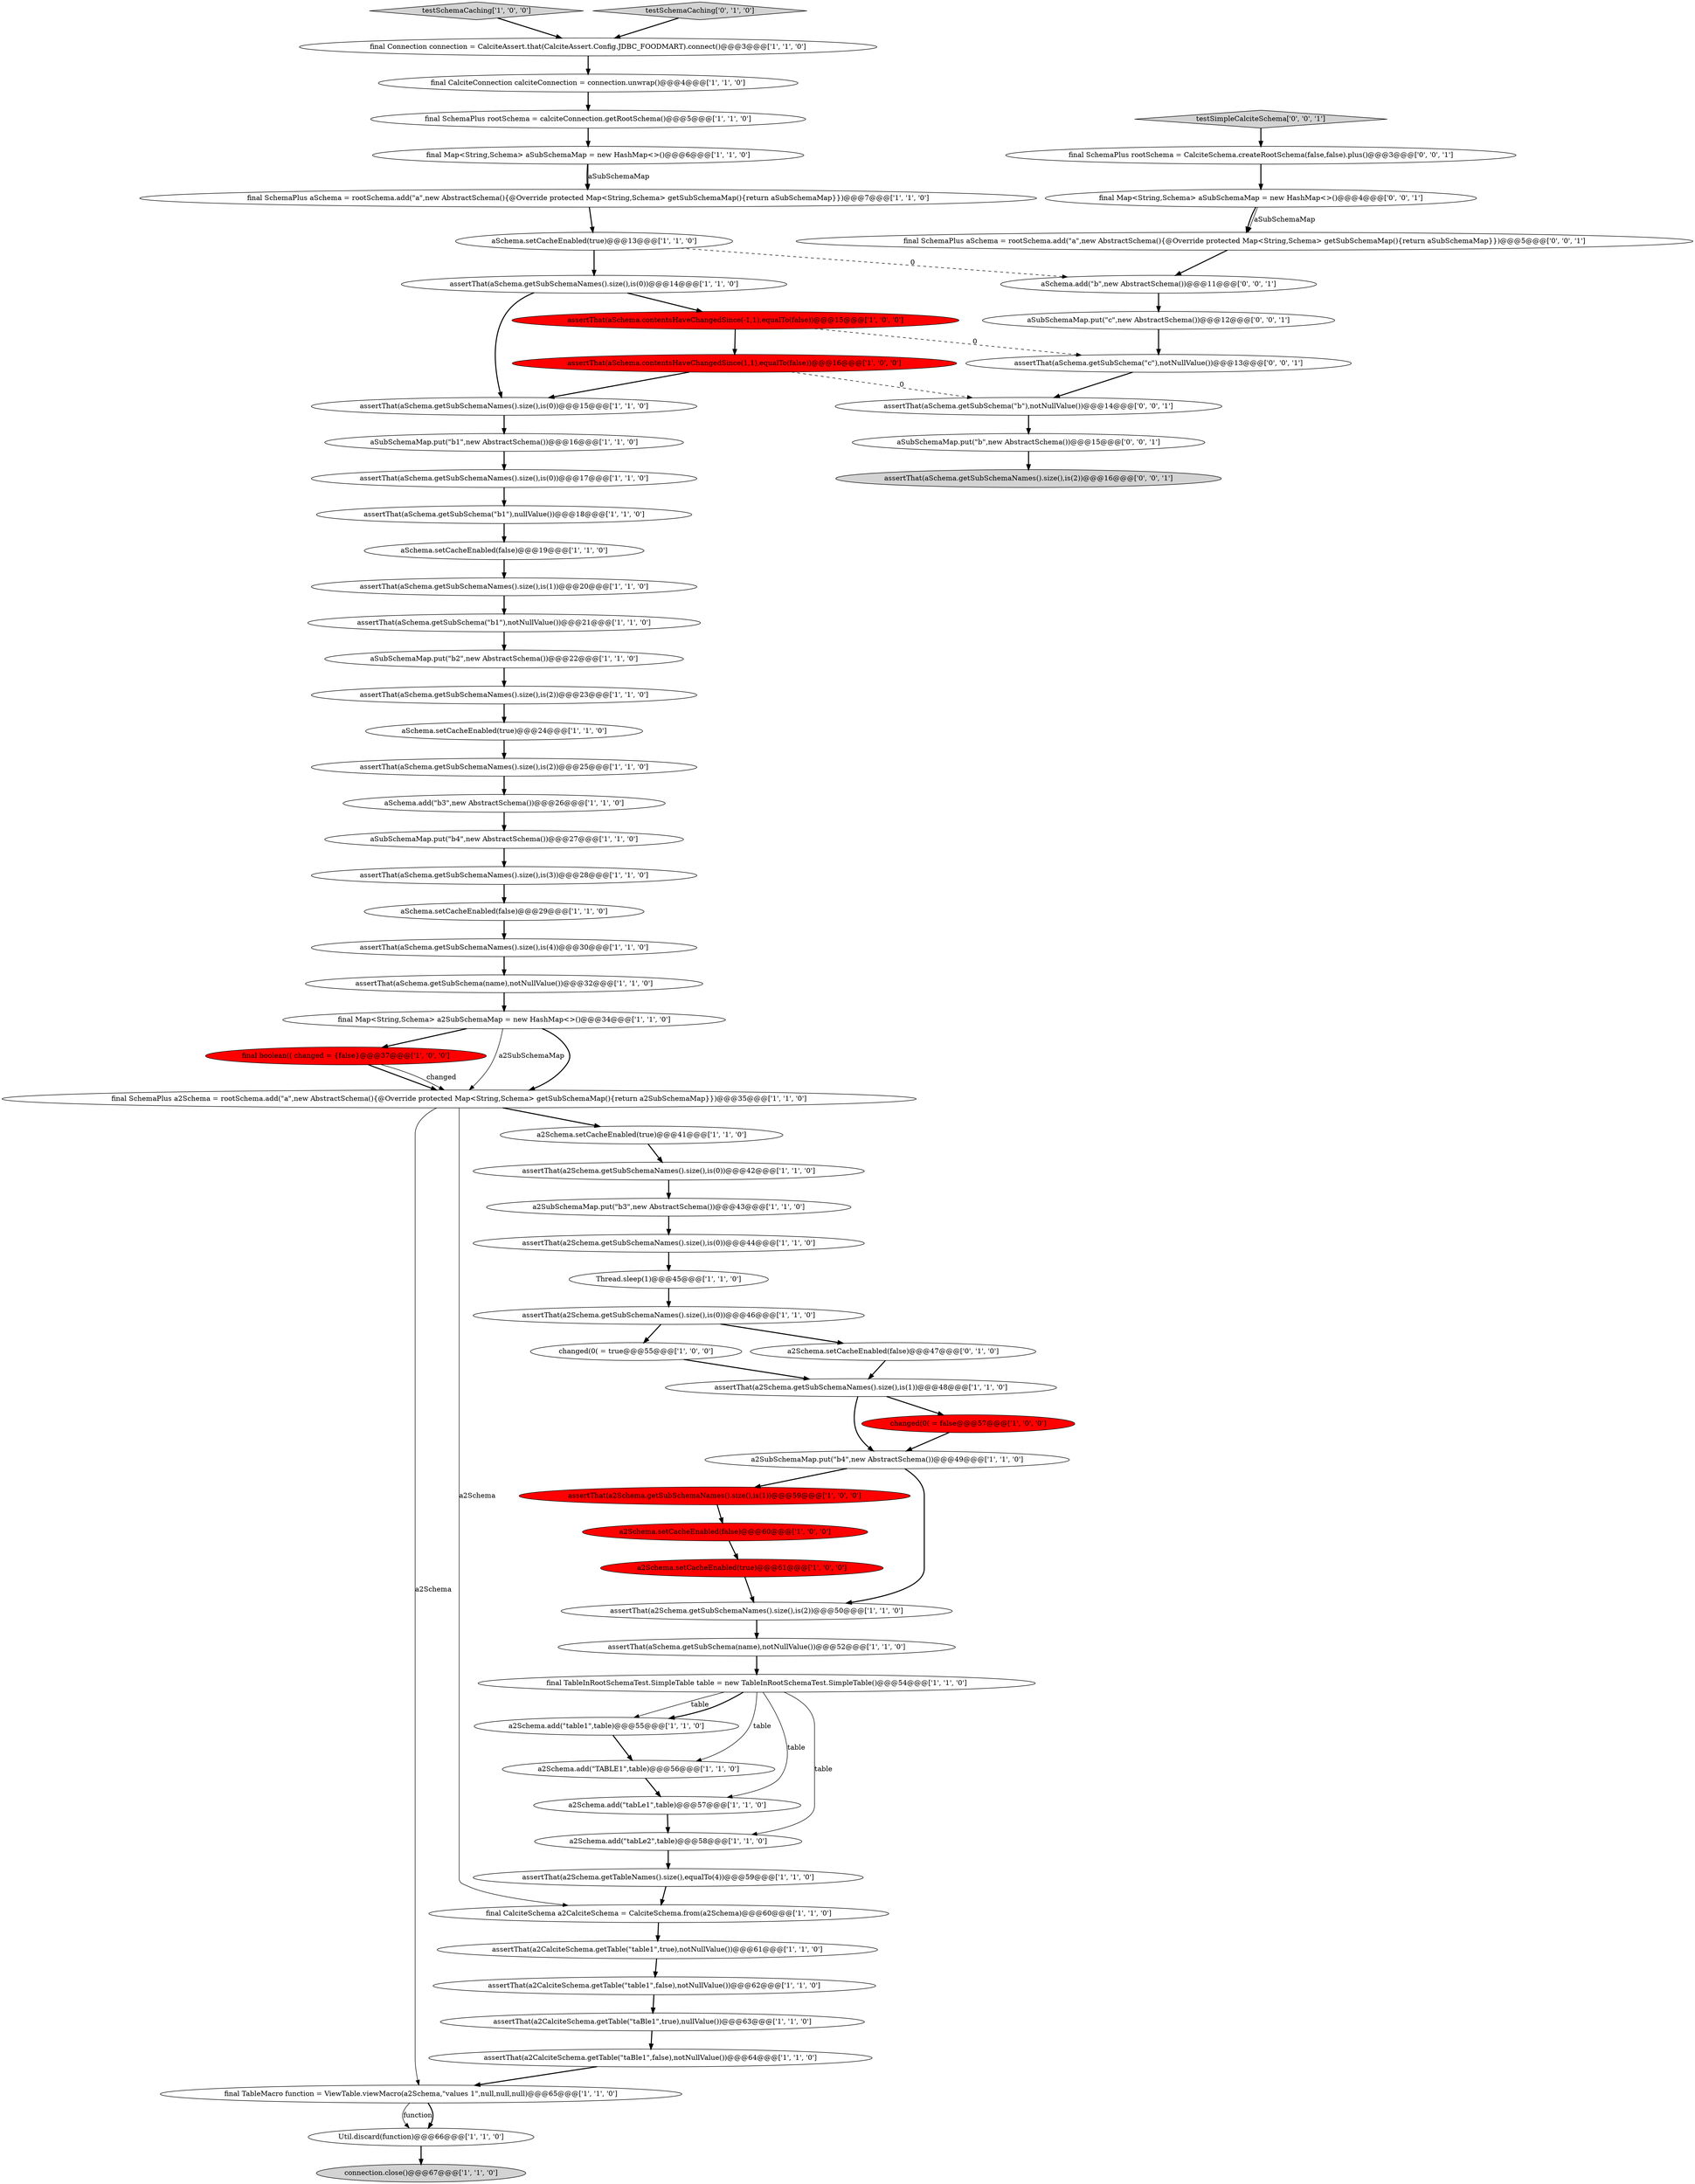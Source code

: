 digraph {
66 [style = filled, label = "aSubSchemaMap.put(\"b\",new AbstractSchema())@@@15@@@['0', '0', '1']", fillcolor = white, shape = ellipse image = "AAA0AAABBB3BBB"];
15 [style = filled, label = "Util.discard(function)@@@66@@@['1', '1', '0']", fillcolor = white, shape = ellipse image = "AAA0AAABBB1BBB"];
35 [style = filled, label = "final SchemaPlus rootSchema = calciteConnection.getRootSchema()@@@5@@@['1', '1', '0']", fillcolor = white, shape = ellipse image = "AAA0AAABBB1BBB"];
23 [style = filled, label = "aSubSchemaMap.put(\"b4\",new AbstractSchema())@@@27@@@['1', '1', '0']", fillcolor = white, shape = ellipse image = "AAA0AAABBB1BBB"];
4 [style = filled, label = "a2Schema.add(\"tabLe1\",table)@@@57@@@['1', '1', '0']", fillcolor = white, shape = ellipse image = "AAA0AAABBB1BBB"];
62 [style = filled, label = "assertThat(aSchema.getSubSchemaNames().size(),is(2))@@@16@@@['0', '0', '1']", fillcolor = lightgray, shape = ellipse image = "AAA0AAABBB3BBB"];
14 [style = filled, label = "final TableMacro function = ViewTable.viewMacro(a2Schema,\"values 1\",null,null,null)@@@65@@@['1', '1', '0']", fillcolor = white, shape = ellipse image = "AAA0AAABBB1BBB"];
49 [style = filled, label = "testSchemaCaching['1', '0', '0']", fillcolor = lightgray, shape = diamond image = "AAA0AAABBB1BBB"];
65 [style = filled, label = "testSimpleCalciteSchema['0', '0', '1']", fillcolor = lightgray, shape = diamond image = "AAA0AAABBB3BBB"];
69 [style = filled, label = "aSubSchemaMap.put(\"c\",new AbstractSchema())@@@12@@@['0', '0', '1']", fillcolor = white, shape = ellipse image = "AAA0AAABBB3BBB"];
58 [style = filled, label = "a2Schema.add(\"tabLe2\",table)@@@58@@@['1', '1', '0']", fillcolor = white, shape = ellipse image = "AAA0AAABBB1BBB"];
11 [style = filled, label = "final Map<String,Schema> a2SubSchemaMap = new HashMap<>()@@@34@@@['1', '1', '0']", fillcolor = white, shape = ellipse image = "AAA0AAABBB1BBB"];
39 [style = filled, label = "changed(0( = true@@@55@@@['1', '0', '0']", fillcolor = white, shape = ellipse image = "AAA0AAABBB1BBB"];
20 [style = filled, label = "a2SubSchemaMap.put(\"b4\",new AbstractSchema())@@@49@@@['1', '1', '0']", fillcolor = white, shape = ellipse image = "AAA0AAABBB1BBB"];
47 [style = filled, label = "a2Schema.setCacheEnabled(false)@@@60@@@['1', '0', '0']", fillcolor = red, shape = ellipse image = "AAA1AAABBB1BBB"];
54 [style = filled, label = "assertThat(a2Schema.getSubSchemaNames().size(),is(1))@@@59@@@['1', '0', '0']", fillcolor = red, shape = ellipse image = "AAA1AAABBB1BBB"];
3 [style = filled, label = "assertThat(aSchema.getSubSchemaNames().size(),is(2))@@@25@@@['1', '1', '0']", fillcolor = white, shape = ellipse image = "AAA0AAABBB1BBB"];
13 [style = filled, label = "final SchemaPlus aSchema = rootSchema.add(\"a\",new AbstractSchema(){@Override protected Map<String,Schema> getSubSchemaMap(){return aSubSchemaMap}})@@@7@@@['1', '1', '0']", fillcolor = white, shape = ellipse image = "AAA0AAABBB1BBB"];
21 [style = filled, label = "assertThat(a2CalciteSchema.getTable(\"taBle1\",true),nullValue())@@@63@@@['1', '1', '0']", fillcolor = white, shape = ellipse image = "AAA0AAABBB1BBB"];
45 [style = filled, label = "a2Schema.add(\"table1\",table)@@@55@@@['1', '1', '0']", fillcolor = white, shape = ellipse image = "AAA0AAABBB1BBB"];
18 [style = filled, label = "assertThat(aSchema.getSubSchemaNames().size(),is(0))@@@14@@@['1', '1', '0']", fillcolor = white, shape = ellipse image = "AAA0AAABBB1BBB"];
60 [style = filled, label = "testSchemaCaching['0', '1', '0']", fillcolor = lightgray, shape = diamond image = "AAA0AAABBB2BBB"];
55 [style = filled, label = "assertThat(aSchema.contentsHaveChangedSince(-1,1),equalTo(false))@@@15@@@['1', '0', '0']", fillcolor = red, shape = ellipse image = "AAA1AAABBB1BBB"];
9 [style = filled, label = "assertThat(a2CalciteSchema.getTable(\"table1\",false),notNullValue())@@@62@@@['1', '1', '0']", fillcolor = white, shape = ellipse image = "AAA0AAABBB1BBB"];
28 [style = filled, label = "aSchema.setCacheEnabled(true)@@@13@@@['1', '1', '0']", fillcolor = white, shape = ellipse image = "AAA0AAABBB1BBB"];
36 [style = filled, label = "aSubSchemaMap.put(\"b2\",new AbstractSchema())@@@22@@@['1', '1', '0']", fillcolor = white, shape = ellipse image = "AAA0AAABBB1BBB"];
59 [style = filled, label = "a2Schema.setCacheEnabled(false)@@@47@@@['0', '1', '0']", fillcolor = white, shape = ellipse image = "AAA0AAABBB2BBB"];
6 [style = filled, label = "assertThat(a2Schema.getSubSchemaNames().size(),is(2))@@@50@@@['1', '1', '0']", fillcolor = white, shape = ellipse image = "AAA0AAABBB1BBB"];
7 [style = filled, label = "assertThat(aSchema.getSubSchema(\"b1\"),notNullValue())@@@21@@@['1', '1', '0']", fillcolor = white, shape = ellipse image = "AAA0AAABBB1BBB"];
5 [style = filled, label = "assertThat(a2Schema.getSubSchemaNames().size(),is(0))@@@46@@@['1', '1', '0']", fillcolor = white, shape = ellipse image = "AAA0AAABBB1BBB"];
8 [style = filled, label = "final CalciteSchema a2CalciteSchema = CalciteSchema.from(a2Schema)@@@60@@@['1', '1', '0']", fillcolor = white, shape = ellipse image = "AAA0AAABBB1BBB"];
24 [style = filled, label = "aSchema.setCacheEnabled(false)@@@19@@@['1', '1', '0']", fillcolor = white, shape = ellipse image = "AAA0AAABBB1BBB"];
38 [style = filled, label = "assertThat(a2CalciteSchema.getTable(\"taBle1\",false),notNullValue())@@@64@@@['1', '1', '0']", fillcolor = white, shape = ellipse image = "AAA0AAABBB1BBB"];
22 [style = filled, label = "final CalciteConnection calciteConnection = connection.unwrap()@@@4@@@['1', '1', '0']", fillcolor = white, shape = ellipse image = "AAA0AAABBB1BBB"];
30 [style = filled, label = "assertThat(a2CalciteSchema.getTable(\"table1\",true),notNullValue())@@@61@@@['1', '1', '0']", fillcolor = white, shape = ellipse image = "AAA0AAABBB1BBB"];
1 [style = filled, label = "changed(0( = false@@@57@@@['1', '0', '0']", fillcolor = red, shape = ellipse image = "AAA1AAABBB1BBB"];
17 [style = filled, label = "assertThat(aSchema.getSubSchemaNames().size(),is(1))@@@20@@@['1', '1', '0']", fillcolor = white, shape = ellipse image = "AAA0AAABBB1BBB"];
53 [style = filled, label = "a2SubSchemaMap.put(\"b3\",new AbstractSchema())@@@43@@@['1', '1', '0']", fillcolor = white, shape = ellipse image = "AAA0AAABBB1BBB"];
26 [style = filled, label = "assertThat(a2Schema.getSubSchemaNames().size(),is(0))@@@44@@@['1', '1', '0']", fillcolor = white, shape = ellipse image = "AAA0AAABBB1BBB"];
52 [style = filled, label = "assertThat(aSchema.getSubSchemaNames().size(),is(3))@@@28@@@['1', '1', '0']", fillcolor = white, shape = ellipse image = "AAA0AAABBB1BBB"];
10 [style = filled, label = "assertThat(a2Schema.getSubSchemaNames().size(),is(1))@@@48@@@['1', '1', '0']", fillcolor = white, shape = ellipse image = "AAA0AAABBB1BBB"];
43 [style = filled, label = "a2Schema.setCacheEnabled(true)@@@41@@@['1', '1', '0']", fillcolor = white, shape = ellipse image = "AAA0AAABBB1BBB"];
50 [style = filled, label = "assertThat(aSchema.getSubSchema(\"b1\"),nullValue())@@@18@@@['1', '1', '0']", fillcolor = white, shape = ellipse image = "AAA0AAABBB1BBB"];
27 [style = filled, label = "assertThat(aSchema.contentsHaveChangedSince(1,1),equalTo(false))@@@16@@@['1', '0', '0']", fillcolor = red, shape = ellipse image = "AAA1AAABBB1BBB"];
16 [style = filled, label = "assertThat(aSchema.getSubSchema(name),notNullValue())@@@52@@@['1', '1', '0']", fillcolor = white, shape = ellipse image = "AAA0AAABBB1BBB"];
40 [style = filled, label = "connection.close()@@@67@@@['1', '1', '0']", fillcolor = lightgray, shape = ellipse image = "AAA0AAABBB1BBB"];
44 [style = filled, label = "final Map<String,Schema> aSubSchemaMap = new HashMap<>()@@@6@@@['1', '1', '0']", fillcolor = white, shape = ellipse image = "AAA0AAABBB1BBB"];
51 [style = filled, label = "assertThat(aSchema.getSubSchema(name),notNullValue())@@@32@@@['1', '1', '0']", fillcolor = white, shape = ellipse image = "AAA0AAABBB1BBB"];
25 [style = filled, label = "a2Schema.setCacheEnabled(true)@@@61@@@['1', '0', '0']", fillcolor = red, shape = ellipse image = "AAA1AAABBB1BBB"];
61 [style = filled, label = "final Map<String,Schema> aSubSchemaMap = new HashMap<>()@@@4@@@['0', '0', '1']", fillcolor = white, shape = ellipse image = "AAA0AAABBB3BBB"];
42 [style = filled, label = "assertThat(aSchema.getSubSchemaNames().size(),is(0))@@@17@@@['1', '1', '0']", fillcolor = white, shape = ellipse image = "AAA0AAABBB1BBB"];
19 [style = filled, label = "aSchema.setCacheEnabled(true)@@@24@@@['1', '1', '0']", fillcolor = white, shape = ellipse image = "AAA0AAABBB1BBB"];
29 [style = filled, label = "assertThat(aSchema.getSubSchemaNames().size(),is(2))@@@23@@@['1', '1', '0']", fillcolor = white, shape = ellipse image = "AAA0AAABBB1BBB"];
31 [style = filled, label = "assertThat(a2Schema.getTableNames().size(),equalTo(4))@@@59@@@['1', '1', '0']", fillcolor = white, shape = ellipse image = "AAA0AAABBB1BBB"];
48 [style = filled, label = "assertThat(a2Schema.getSubSchemaNames().size(),is(0))@@@42@@@['1', '1', '0']", fillcolor = white, shape = ellipse image = "AAA0AAABBB1BBB"];
68 [style = filled, label = "assertThat(aSchema.getSubSchema(\"c\"),notNullValue())@@@13@@@['0', '0', '1']", fillcolor = white, shape = ellipse image = "AAA0AAABBB3BBB"];
70 [style = filled, label = "final SchemaPlus rootSchema = CalciteSchema.createRootSchema(false,false).plus()@@@3@@@['0', '0', '1']", fillcolor = white, shape = ellipse image = "AAA0AAABBB3BBB"];
0 [style = filled, label = "final boolean(( changed = {false}@@@37@@@['1', '0', '0']", fillcolor = red, shape = ellipse image = "AAA1AAABBB1BBB"];
46 [style = filled, label = "aSubSchemaMap.put(\"b1\",new AbstractSchema())@@@16@@@['1', '1', '0']", fillcolor = white, shape = ellipse image = "AAA0AAABBB1BBB"];
34 [style = filled, label = "final Connection connection = CalciteAssert.that(CalciteAssert.Config.JDBC_FOODMART).connect()@@@3@@@['1', '1', '0']", fillcolor = white, shape = ellipse image = "AAA0AAABBB1BBB"];
37 [style = filled, label = "aSchema.setCacheEnabled(false)@@@29@@@['1', '1', '0']", fillcolor = white, shape = ellipse image = "AAA0AAABBB1BBB"];
67 [style = filled, label = "final SchemaPlus aSchema = rootSchema.add(\"a\",new AbstractSchema(){@Override protected Map<String,Schema> getSubSchemaMap(){return aSubSchemaMap}})@@@5@@@['0', '0', '1']", fillcolor = white, shape = ellipse image = "AAA0AAABBB3BBB"];
32 [style = filled, label = "final TableInRootSchemaTest.SimpleTable table = new TableInRootSchemaTest.SimpleTable()@@@54@@@['1', '1', '0']", fillcolor = white, shape = ellipse image = "AAA0AAABBB1BBB"];
56 [style = filled, label = "assertThat(aSchema.getSubSchemaNames().size(),is(4))@@@30@@@['1', '1', '0']", fillcolor = white, shape = ellipse image = "AAA0AAABBB1BBB"];
63 [style = filled, label = "aSchema.add(\"b\",new AbstractSchema())@@@11@@@['0', '0', '1']", fillcolor = white, shape = ellipse image = "AAA0AAABBB3BBB"];
12 [style = filled, label = "final SchemaPlus a2Schema = rootSchema.add(\"a\",new AbstractSchema(){@Override protected Map<String,Schema> getSubSchemaMap(){return a2SubSchemaMap}})@@@35@@@['1', '1', '0']", fillcolor = white, shape = ellipse image = "AAA0AAABBB1BBB"];
33 [style = filled, label = "assertThat(aSchema.getSubSchemaNames().size(),is(0))@@@15@@@['1', '1', '0']", fillcolor = white, shape = ellipse image = "AAA0AAABBB1BBB"];
41 [style = filled, label = "Thread.sleep(1)@@@45@@@['1', '1', '0']", fillcolor = white, shape = ellipse image = "AAA0AAABBB1BBB"];
64 [style = filled, label = "assertThat(aSchema.getSubSchema(\"b\"),notNullValue())@@@14@@@['0', '0', '1']", fillcolor = white, shape = ellipse image = "AAA0AAABBB3BBB"];
2 [style = filled, label = "aSchema.add(\"b3\",new AbstractSchema())@@@26@@@['1', '1', '0']", fillcolor = white, shape = ellipse image = "AAA0AAABBB1BBB"];
57 [style = filled, label = "a2Schema.add(\"TABLE1\",table)@@@56@@@['1', '1', '0']", fillcolor = white, shape = ellipse image = "AAA0AAABBB1BBB"];
8->30 [style = bold, label=""];
61->67 [style = solid, label="aSubSchemaMap"];
18->55 [style = bold, label=""];
36->29 [style = bold, label=""];
1->20 [style = bold, label=""];
32->57 [style = solid, label="table"];
66->62 [style = bold, label=""];
12->14 [style = solid, label="a2Schema"];
69->68 [style = bold, label=""];
25->6 [style = bold, label=""];
21->38 [style = bold, label=""];
45->57 [style = bold, label=""];
2->23 [style = bold, label=""];
23->52 [style = bold, label=""];
33->46 [style = bold, label=""];
24->17 [style = bold, label=""];
9->21 [style = bold, label=""];
28->63 [style = dashed, label="0"];
27->33 [style = bold, label=""];
19->3 [style = bold, label=""];
51->11 [style = bold, label=""];
46->42 [style = bold, label=""];
28->18 [style = bold, label=""];
35->44 [style = bold, label=""];
5->39 [style = bold, label=""];
52->37 [style = bold, label=""];
11->12 [style = solid, label="a2SubSchemaMap"];
14->15 [style = solid, label="function"];
12->8 [style = solid, label="a2Schema"];
16->32 [style = bold, label=""];
11->12 [style = bold, label=""];
63->69 [style = bold, label=""];
56->51 [style = bold, label=""];
32->58 [style = solid, label="table"];
47->25 [style = bold, label=""];
3->2 [style = bold, label=""];
55->27 [style = bold, label=""];
64->66 [style = bold, label=""];
14->15 [style = bold, label=""];
59->10 [style = bold, label=""];
10->1 [style = bold, label=""];
70->61 [style = bold, label=""];
55->68 [style = dashed, label="0"];
5->59 [style = bold, label=""];
0->12 [style = bold, label=""];
18->33 [style = bold, label=""];
30->9 [style = bold, label=""];
26->41 [style = bold, label=""];
44->13 [style = solid, label="aSubSchemaMap"];
4->58 [style = bold, label=""];
29->19 [style = bold, label=""];
67->63 [style = bold, label=""];
53->26 [style = bold, label=""];
20->54 [style = bold, label=""];
15->40 [style = bold, label=""];
32->45 [style = solid, label="table"];
12->43 [style = bold, label=""];
22->35 [style = bold, label=""];
31->8 [style = bold, label=""];
7->36 [style = bold, label=""];
57->4 [style = bold, label=""];
61->67 [style = bold, label=""];
50->24 [style = bold, label=""];
68->64 [style = bold, label=""];
32->45 [style = bold, label=""];
10->20 [style = bold, label=""];
42->50 [style = bold, label=""];
65->70 [style = bold, label=""];
0->12 [style = solid, label="changed"];
43->48 [style = bold, label=""];
32->4 [style = solid, label="table"];
58->31 [style = bold, label=""];
48->53 [style = bold, label=""];
20->6 [style = bold, label=""];
49->34 [style = bold, label=""];
38->14 [style = bold, label=""];
34->22 [style = bold, label=""];
17->7 [style = bold, label=""];
27->64 [style = dashed, label="0"];
54->47 [style = bold, label=""];
11->0 [style = bold, label=""];
60->34 [style = bold, label=""];
6->16 [style = bold, label=""];
39->10 [style = bold, label=""];
44->13 [style = bold, label=""];
13->28 [style = bold, label=""];
41->5 [style = bold, label=""];
37->56 [style = bold, label=""];
}
